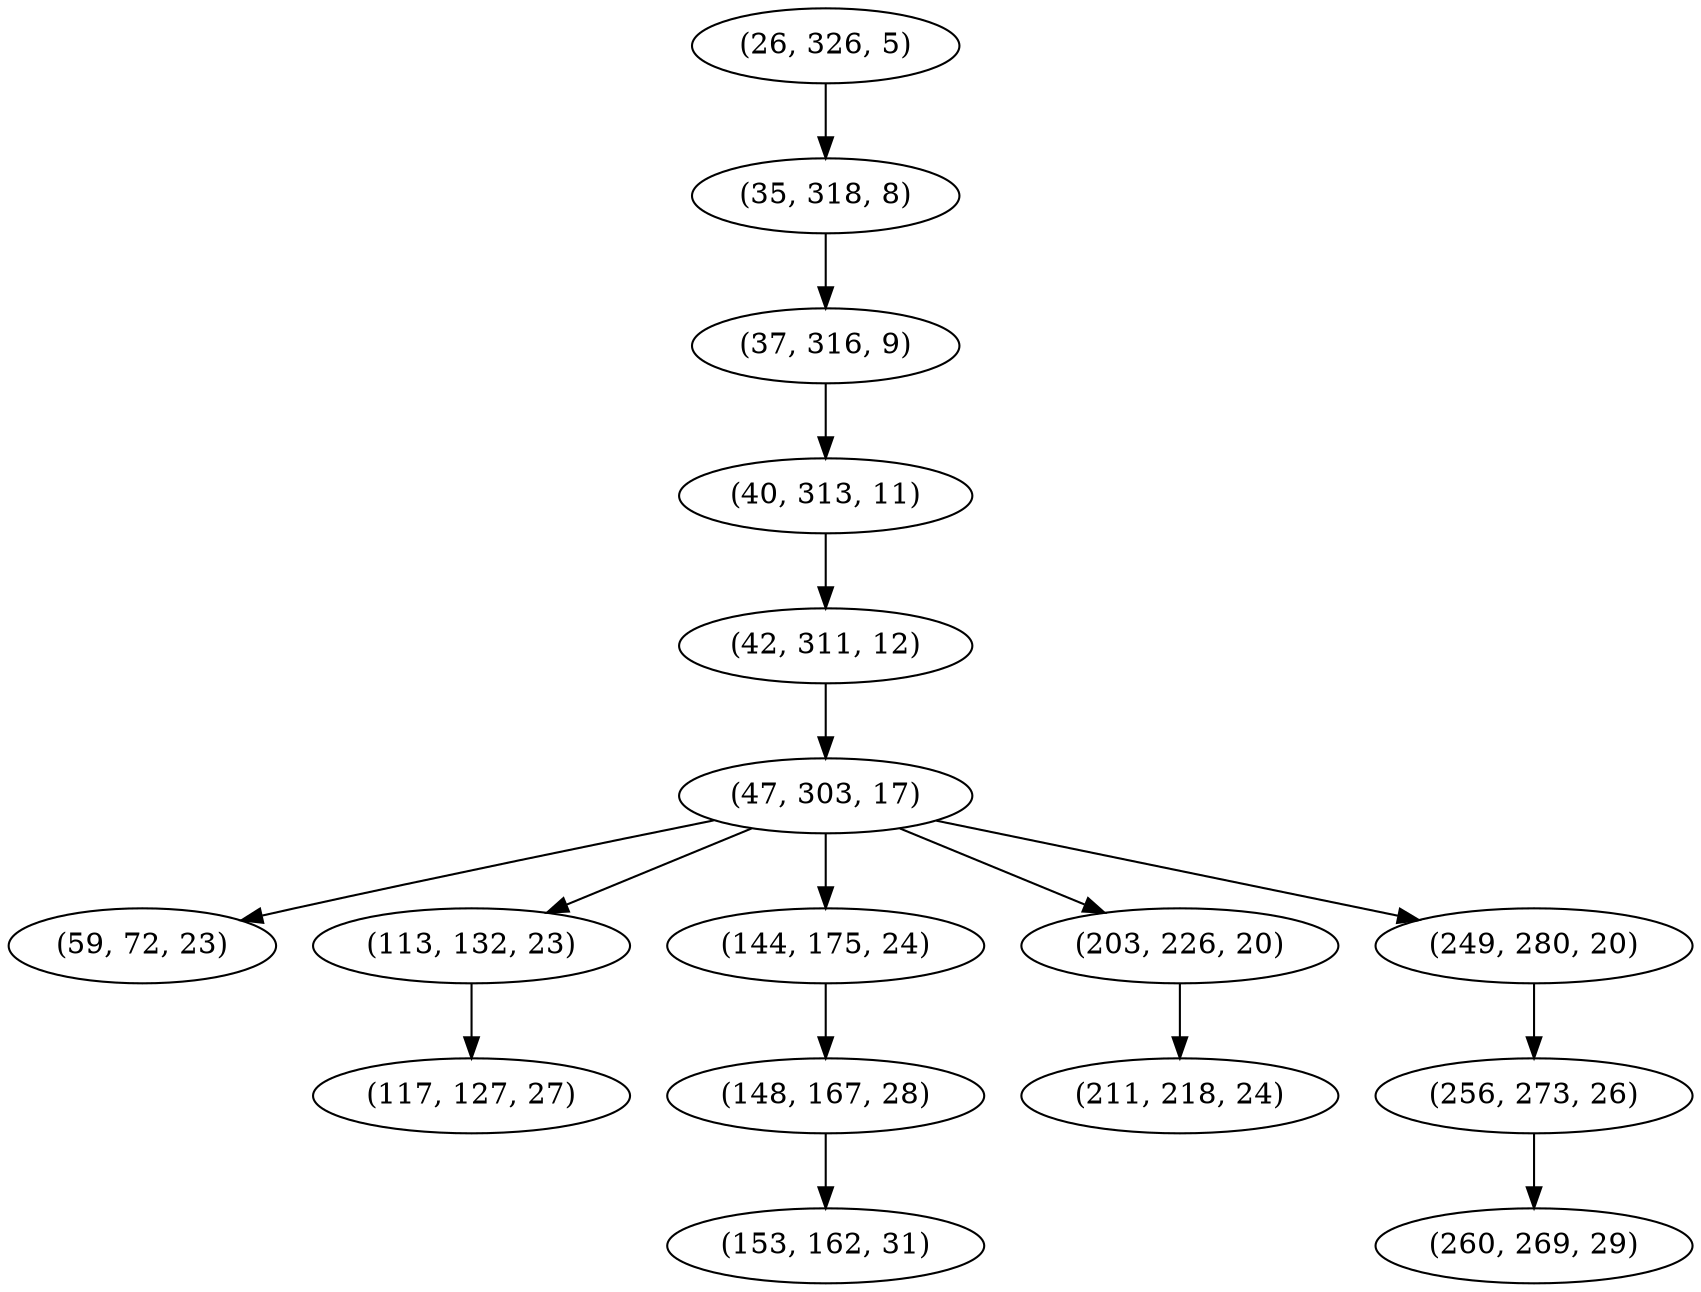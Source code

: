 digraph tree {
    "(26, 326, 5)";
    "(35, 318, 8)";
    "(37, 316, 9)";
    "(40, 313, 11)";
    "(42, 311, 12)";
    "(47, 303, 17)";
    "(59, 72, 23)";
    "(113, 132, 23)";
    "(117, 127, 27)";
    "(144, 175, 24)";
    "(148, 167, 28)";
    "(153, 162, 31)";
    "(203, 226, 20)";
    "(211, 218, 24)";
    "(249, 280, 20)";
    "(256, 273, 26)";
    "(260, 269, 29)";
    "(26, 326, 5)" -> "(35, 318, 8)";
    "(35, 318, 8)" -> "(37, 316, 9)";
    "(37, 316, 9)" -> "(40, 313, 11)";
    "(40, 313, 11)" -> "(42, 311, 12)";
    "(42, 311, 12)" -> "(47, 303, 17)";
    "(47, 303, 17)" -> "(59, 72, 23)";
    "(47, 303, 17)" -> "(113, 132, 23)";
    "(47, 303, 17)" -> "(144, 175, 24)";
    "(47, 303, 17)" -> "(203, 226, 20)";
    "(47, 303, 17)" -> "(249, 280, 20)";
    "(113, 132, 23)" -> "(117, 127, 27)";
    "(144, 175, 24)" -> "(148, 167, 28)";
    "(148, 167, 28)" -> "(153, 162, 31)";
    "(203, 226, 20)" -> "(211, 218, 24)";
    "(249, 280, 20)" -> "(256, 273, 26)";
    "(256, 273, 26)" -> "(260, 269, 29)";
}
